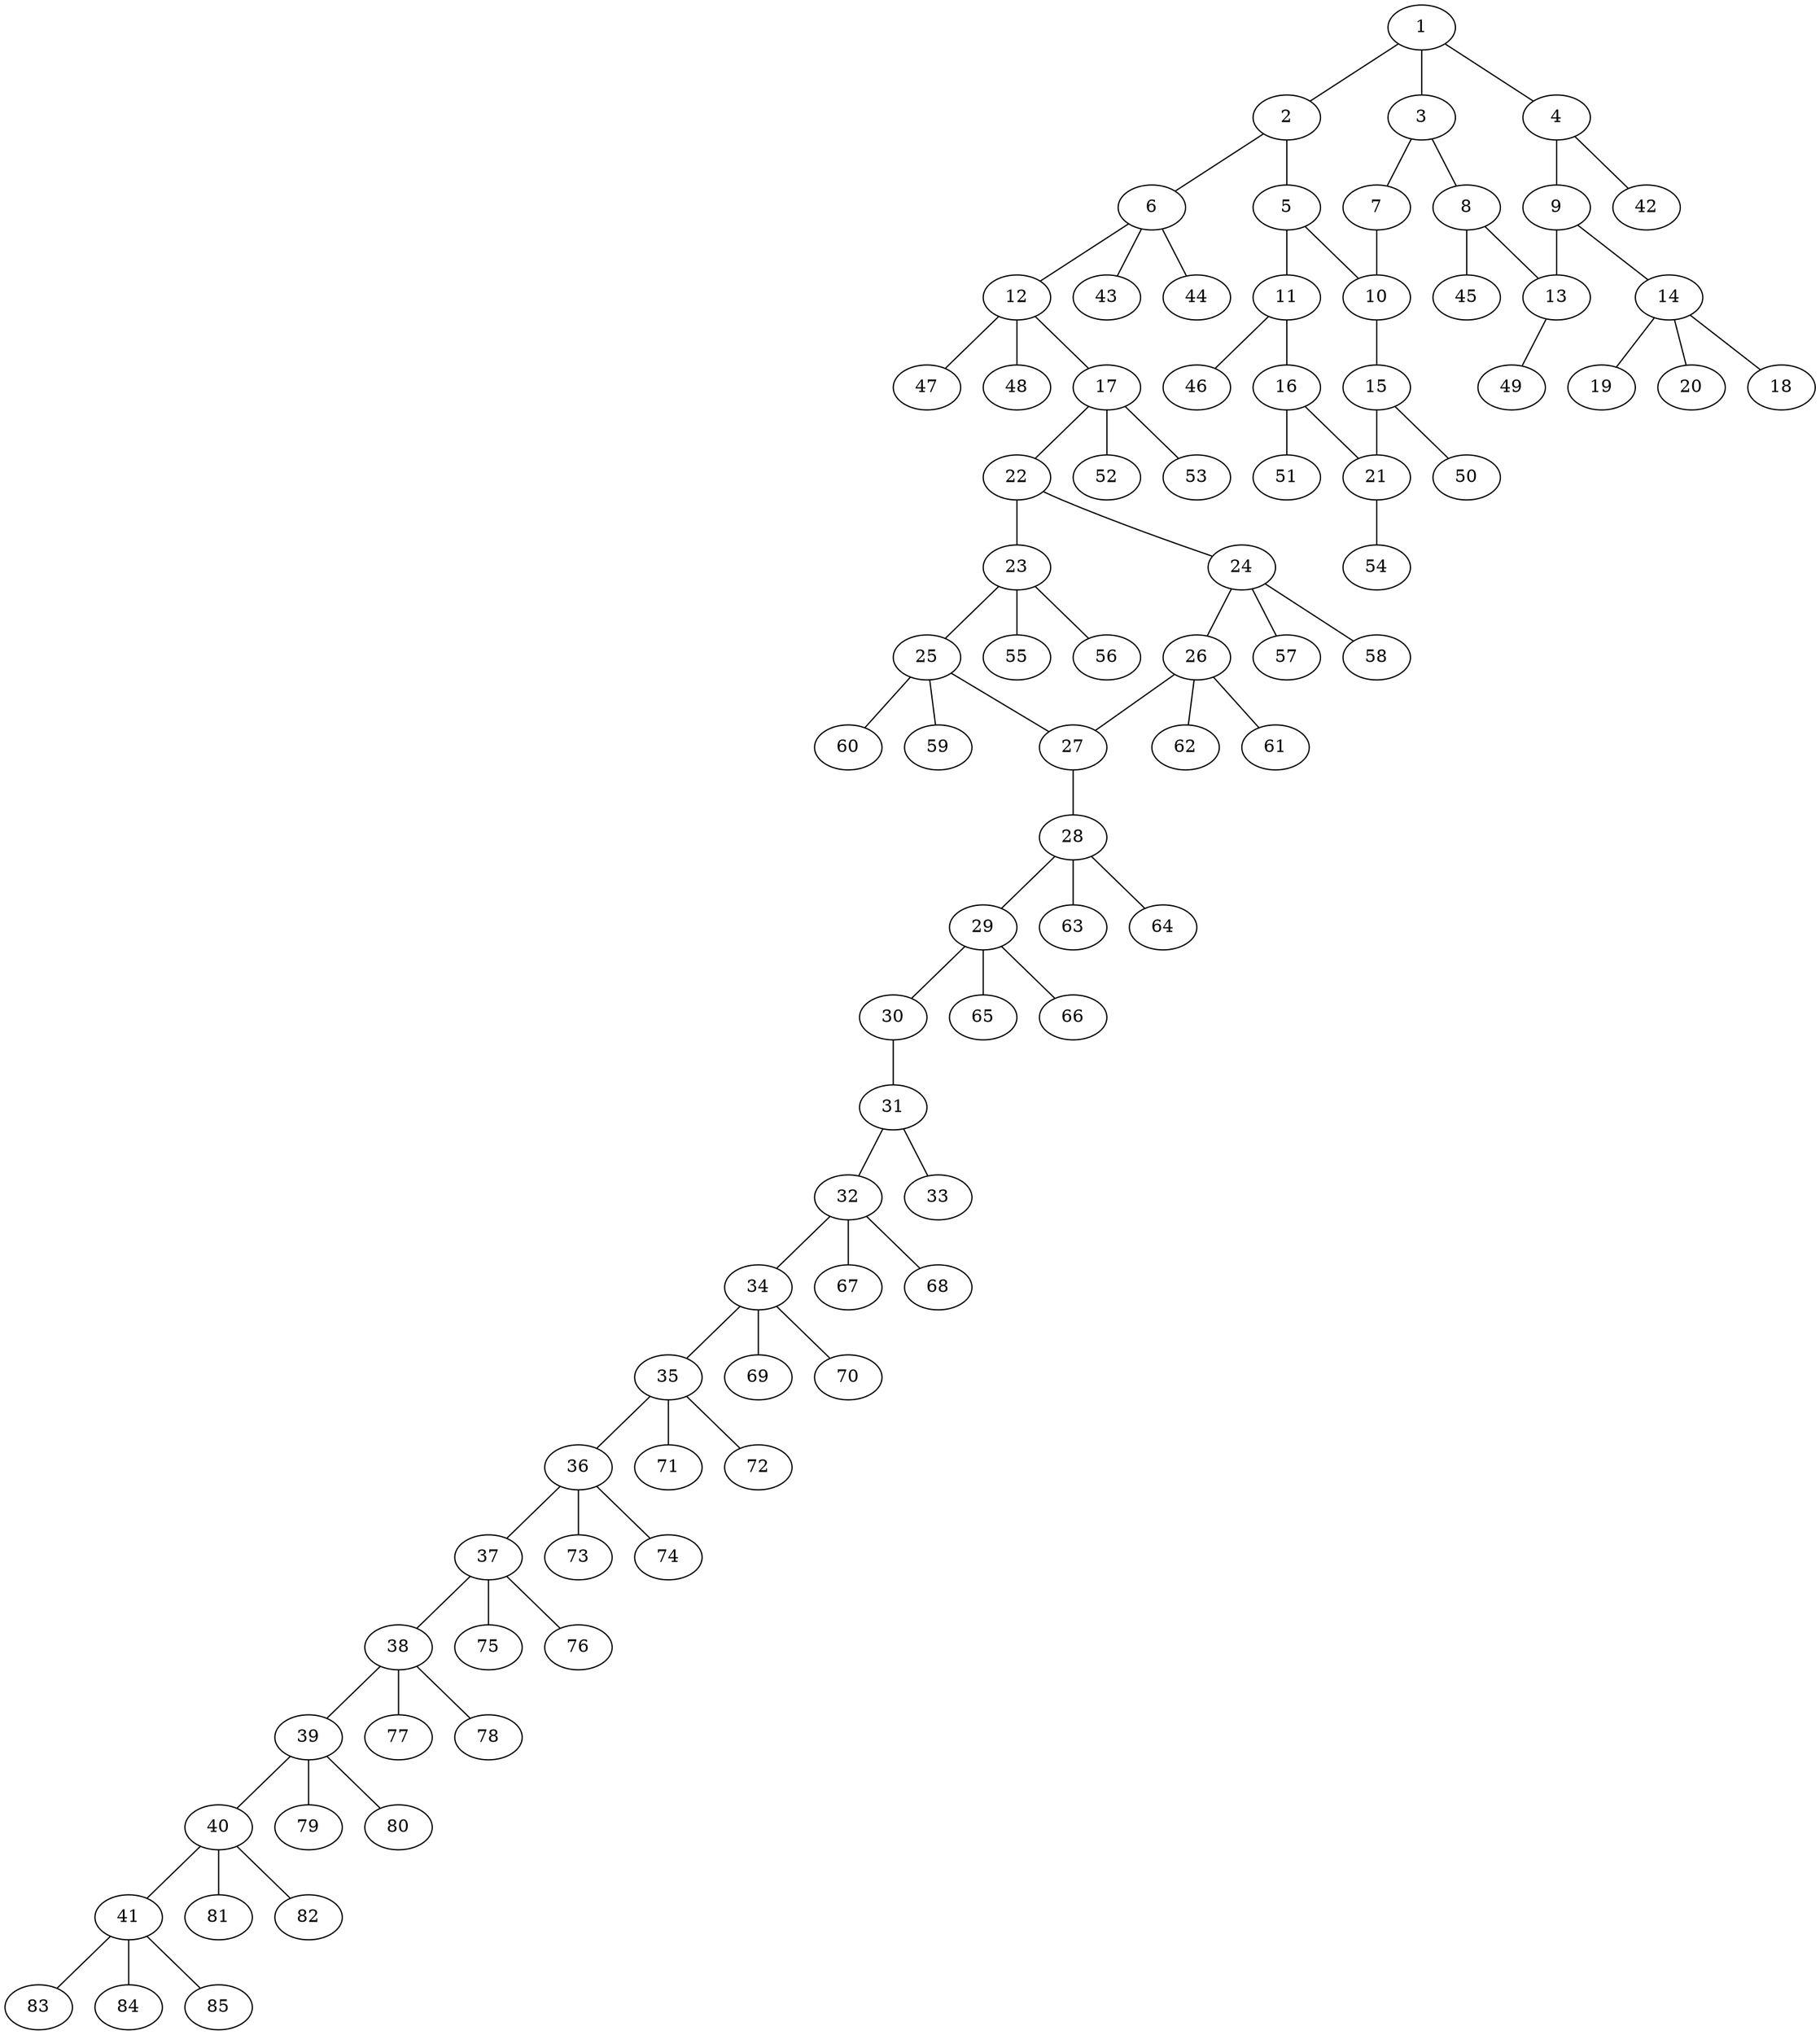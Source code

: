 graph molecule_3271 {
	1	 [chem=C];
	2	 [chem=N];
	1 -- 2	 [valence=1];
	3	 [chem=C];
	1 -- 3	 [valence=2];
	4	 [chem=C];
	1 -- 4	 [valence=1];
	5	 [chem=C];
	2 -- 5	 [valence=1];
	6	 [chem=C];
	2 -- 6	 [valence=1];
	7	 [chem=S];
	3 -- 7	 [valence=1];
	8	 [chem=C];
	3 -- 8	 [valence=1];
	9	 [chem=C];
	4 -- 9	 [valence=2];
	42	 [chem=H];
	4 -- 42	 [valence=1];
	10	 [chem=C];
	5 -- 10	 [valence=2];
	11	 [chem=C];
	5 -- 11	 [valence=1];
	12	 [chem=C];
	6 -- 12	 [valence=1];
	43	 [chem=H];
	6 -- 43	 [valence=1];
	44	 [chem=H];
	6 -- 44	 [valence=1];
	7 -- 10	 [valence=1];
	13	 [chem=C];
	8 -- 13	 [valence=2];
	45	 [chem=H];
	8 -- 45	 [valence=1];
	9 -- 13	 [valence=1];
	14	 [chem=C];
	9 -- 14	 [valence=1];
	15	 [chem=C];
	10 -- 15	 [valence=1];
	16	 [chem=C];
	11 -- 16	 [valence=2];
	46	 [chem=H];
	11 -- 46	 [valence=1];
	17	 [chem=C];
	12 -- 17	 [valence=1];
	47	 [chem=H];
	12 -- 47	 [valence=1];
	48	 [chem=H];
	12 -- 48	 [valence=1];
	49	 [chem=H];
	13 -- 49	 [valence=1];
	18	 [chem=F];
	14 -- 18	 [valence=1];
	19	 [chem=F];
	14 -- 19	 [valence=1];
	20	 [chem=F];
	14 -- 20	 [valence=1];
	21	 [chem=C];
	15 -- 21	 [valence=2];
	50	 [chem=H];
	15 -- 50	 [valence=1];
	16 -- 21	 [valence=1];
	51	 [chem=H];
	16 -- 51	 [valence=1];
	22	 [chem=N];
	17 -- 22	 [valence=1];
	52	 [chem=H];
	17 -- 52	 [valence=1];
	53	 [chem=H];
	17 -- 53	 [valence=1];
	54	 [chem=H];
	21 -- 54	 [valence=1];
	23	 [chem=C];
	22 -- 23	 [valence=1];
	24	 [chem=C];
	22 -- 24	 [valence=1];
	25	 [chem=C];
	23 -- 25	 [valence=1];
	55	 [chem=H];
	23 -- 55	 [valence=1];
	56	 [chem=H];
	23 -- 56	 [valence=1];
	26	 [chem=C];
	24 -- 26	 [valence=1];
	57	 [chem=H];
	24 -- 57	 [valence=1];
	58	 [chem=H];
	24 -- 58	 [valence=1];
	27	 [chem=N];
	25 -- 27	 [valence=1];
	59	 [chem=H];
	25 -- 59	 [valence=1];
	60	 [chem=H];
	25 -- 60	 [valence=1];
	26 -- 27	 [valence=1];
	61	 [chem=H];
	26 -- 61	 [valence=1];
	62	 [chem=H];
	26 -- 62	 [valence=1];
	28	 [chem=C];
	27 -- 28	 [valence=1];
	29	 [chem=C];
	28 -- 29	 [valence=1];
	63	 [chem=H];
	28 -- 63	 [valence=1];
	64	 [chem=H];
	28 -- 64	 [valence=1];
	30	 [chem=O];
	29 -- 30	 [valence=1];
	65	 [chem=H];
	29 -- 65	 [valence=1];
	66	 [chem=H];
	29 -- 66	 [valence=1];
	31	 [chem=C];
	30 -- 31	 [valence=1];
	32	 [chem=C];
	31 -- 32	 [valence=1];
	33	 [chem=O];
	31 -- 33	 [valence=2];
	34	 [chem=C];
	32 -- 34	 [valence=1];
	67	 [chem=H];
	32 -- 67	 [valence=1];
	68	 [chem=H];
	32 -- 68	 [valence=1];
	35	 [chem=C];
	34 -- 35	 [valence=1];
	69	 [chem=H];
	34 -- 69	 [valence=1];
	70	 [chem=H];
	34 -- 70	 [valence=1];
	36	 [chem=C];
	35 -- 36	 [valence=1];
	71	 [chem=H];
	35 -- 71	 [valence=1];
	72	 [chem=H];
	35 -- 72	 [valence=1];
	37	 [chem=C];
	36 -- 37	 [valence=1];
	73	 [chem=H];
	36 -- 73	 [valence=1];
	74	 [chem=H];
	36 -- 74	 [valence=1];
	38	 [chem=C];
	37 -- 38	 [valence=1];
	75	 [chem=H];
	37 -- 75	 [valence=1];
	76	 [chem=H];
	37 -- 76	 [valence=1];
	39	 [chem=C];
	38 -- 39	 [valence=1];
	77	 [chem=H];
	38 -- 77	 [valence=1];
	78	 [chem=H];
	38 -- 78	 [valence=1];
	40	 [chem=C];
	39 -- 40	 [valence=1];
	79	 [chem=H];
	39 -- 79	 [valence=1];
	80	 [chem=H];
	39 -- 80	 [valence=1];
	41	 [chem=C];
	40 -- 41	 [valence=1];
	81	 [chem=H];
	40 -- 81	 [valence=1];
	82	 [chem=H];
	40 -- 82	 [valence=1];
	83	 [chem=H];
	41 -- 83	 [valence=1];
	84	 [chem=H];
	41 -- 84	 [valence=1];
	85	 [chem=H];
	41 -- 85	 [valence=1];
}
